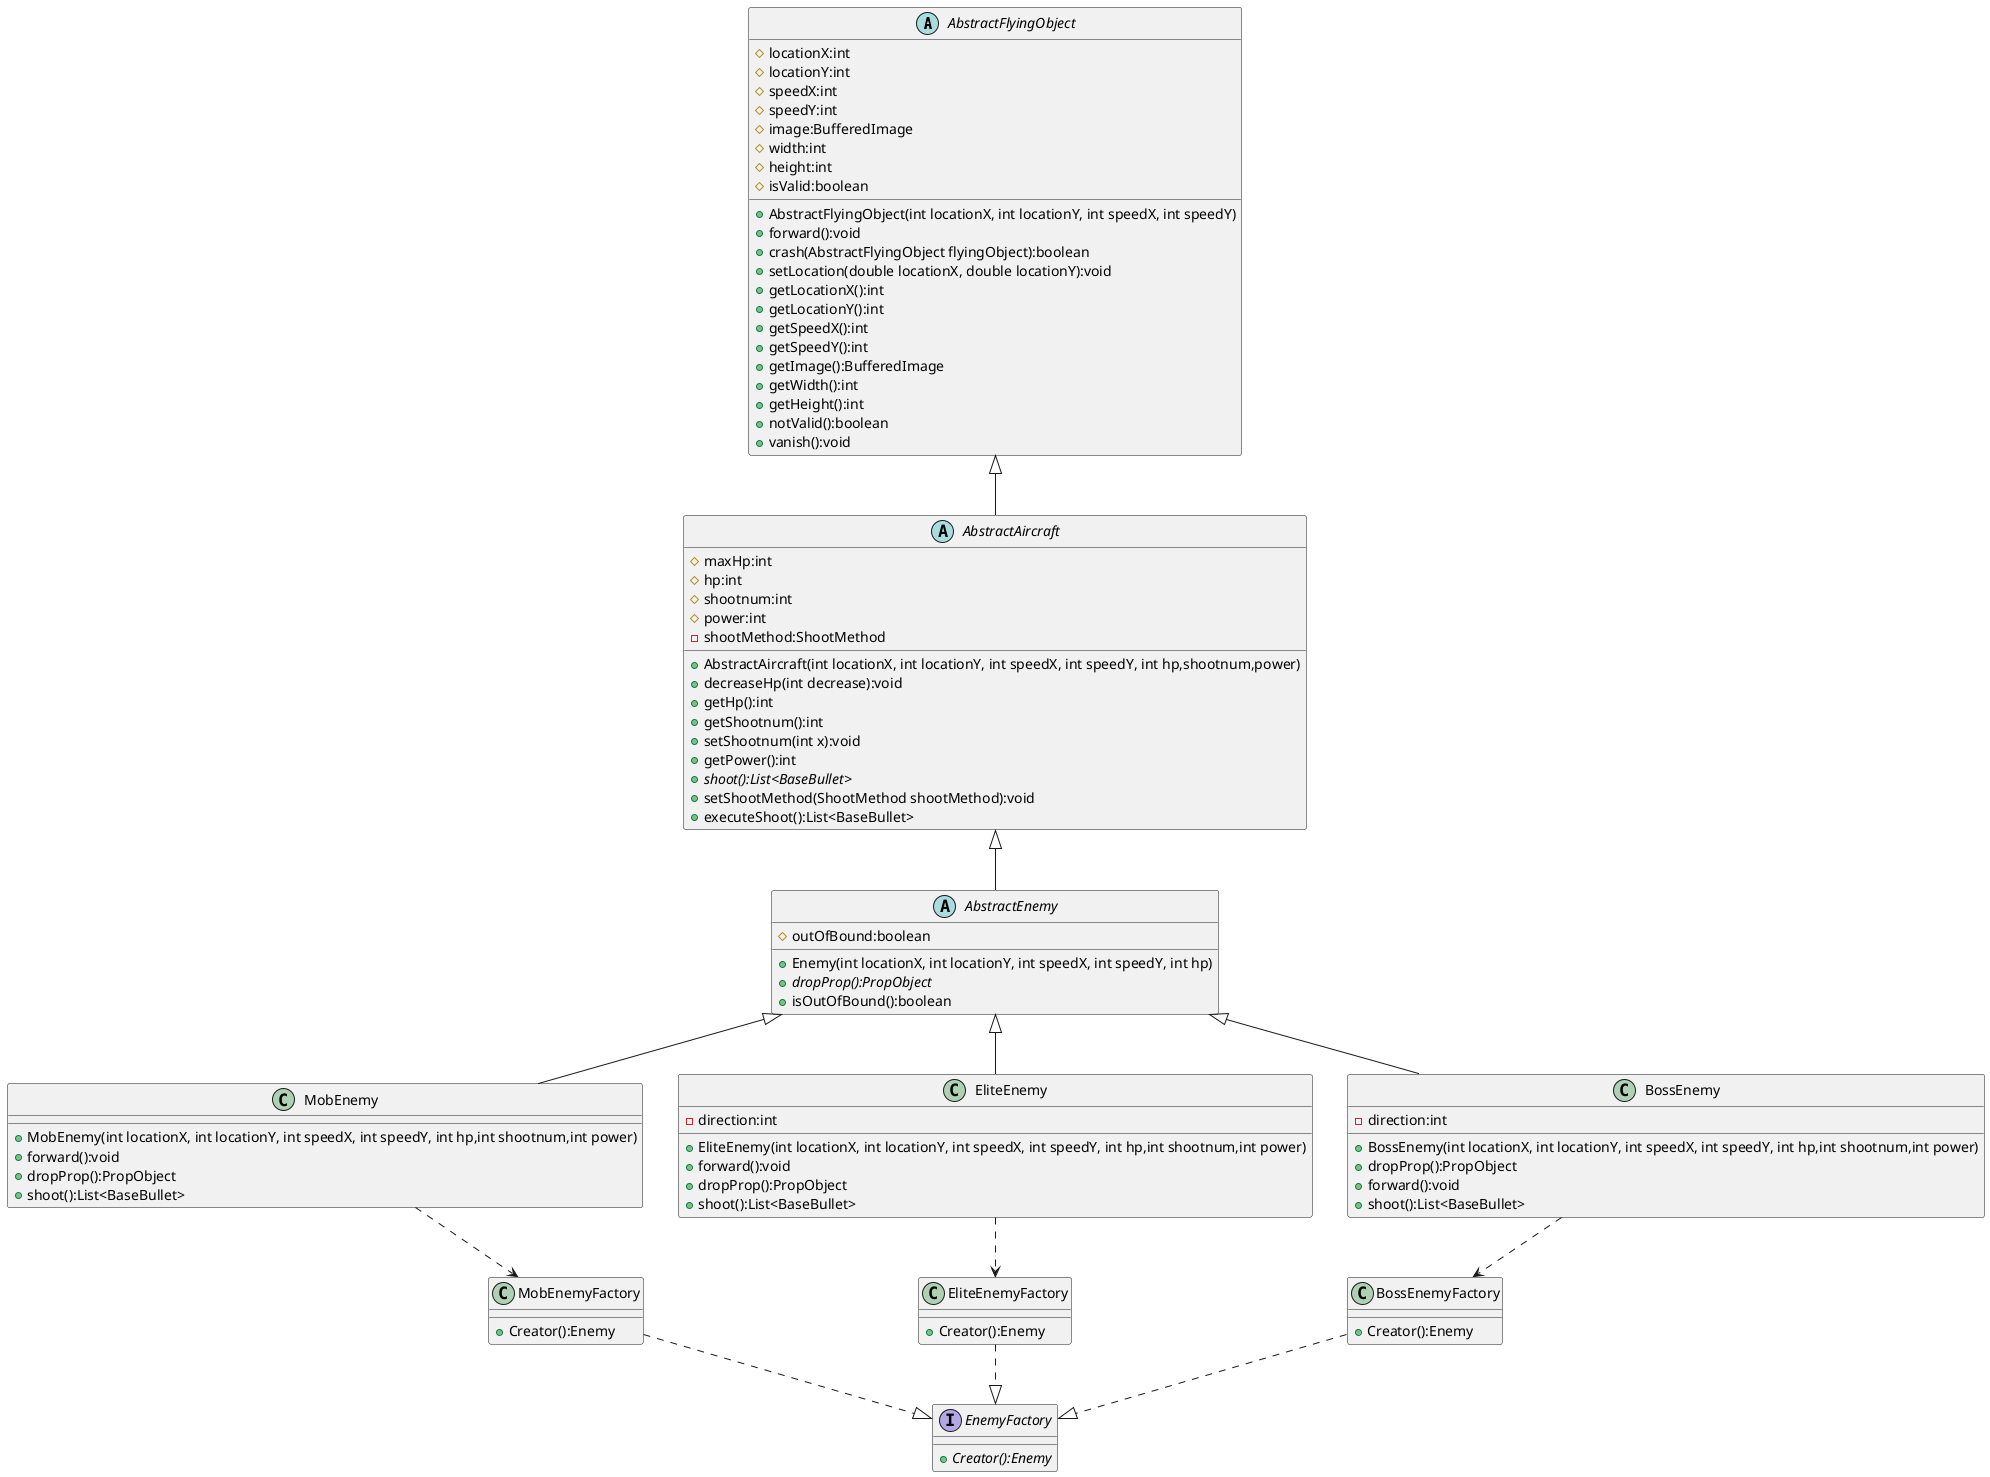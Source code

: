 @startuml
'https://plantuml.com/class-diagram

abstract class AbstractFlyingObject
{
 # locationX:int
 # locationY:int
 # speedX:int
 # speedY:int
 # image:BufferedImage
 # width:int
 # height:int
 # isValid:boolean
 + AbstractFlyingObject(int locationX, int locationY, int speedX, int speedY)
 + forward():void
 + crash(AbstractFlyingObject flyingObject):boolean
 + setLocation(double locationX, double locationY):void
 + getLocationX():int
 + getLocationY():int
 + getSpeedX():int
 + getSpeedY():int
 + getImage():BufferedImage
 + getWidth():int
 + getHeight():int
 + notValid():boolean
 + vanish():void
}
abstract class AbstractAircraft
{
 # maxHp:int
  # hp:int
  # shootnum:int
  # power:int
  -shootMethod:ShootMethod
  + AbstractAircraft(int locationX, int locationY, int speedX, int speedY, int hp,shootnum,power)
  + decreaseHp(int decrease):void
  + getHp():int
  + getShootnum():int
  + setShootnum(int x):void
  + getPower():int
  + {abstract} shoot():List<BaseBullet>
  + setShootMethod(ShootMethod shootMethod):void
  + executeShoot():List<BaseBullet>
}
abstract class AbstractEnemy
{
+ Enemy(int locationX, int locationY, int speedX, int speedY, int hp)
+ {abstract} dropProp():PropObject
# outOfBound:boolean
+ isOutOfBound():boolean
}
class MobEnemy
{
    + MobEnemy(int locationX, int locationY, int speedX, int speedY, int hp,int shootnum,int power)
    + forward():void
    + dropProp():PropObject
    + shoot():List<BaseBullet>
}
class EliteEnemy
{
 - direction:int
 + EliteEnemy(int locationX, int locationY, int speedX, int speedY, int hp,int shootnum,int power)
 + forward():void
 + dropProp():PropObject
 + shoot():List<BaseBullet>
}
class BossEnemy
{
 - direction:int
 + BossEnemy(int locationX, int locationY, int speedX, int speedY, int hp,int shootnum,int power)
 + dropProp():PropObject
 + forward():void
 + shoot():List<BaseBullet>
}
interface EnemyFactory
{
   +{abstract}Creator():Enemy
}
class BossEnemyFactory
{
    + Creator():Enemy
}
class EliteEnemyFactory
{
    +Creator():Enemy
}
class MobEnemyFactory
{
    +Creator():Enemy
}
AbstractFlyingObject<|--AbstractAircraft
AbstractAircraft<|--AbstractEnemy
AbstractEnemy<|--MobEnemy
AbstractEnemy<|--EliteEnemy
AbstractEnemy<|--BossEnemy
MobEnemyFactory..|>EnemyFactory
EliteEnemyFactory..|>EnemyFactory
BossEnemyFactory..|>EnemyFactory
MobEnemy..>MobEnemyFactory
EliteEnemy..>EliteEnemyFactory
BossEnemy..>BossEnemyFactory

@enduml